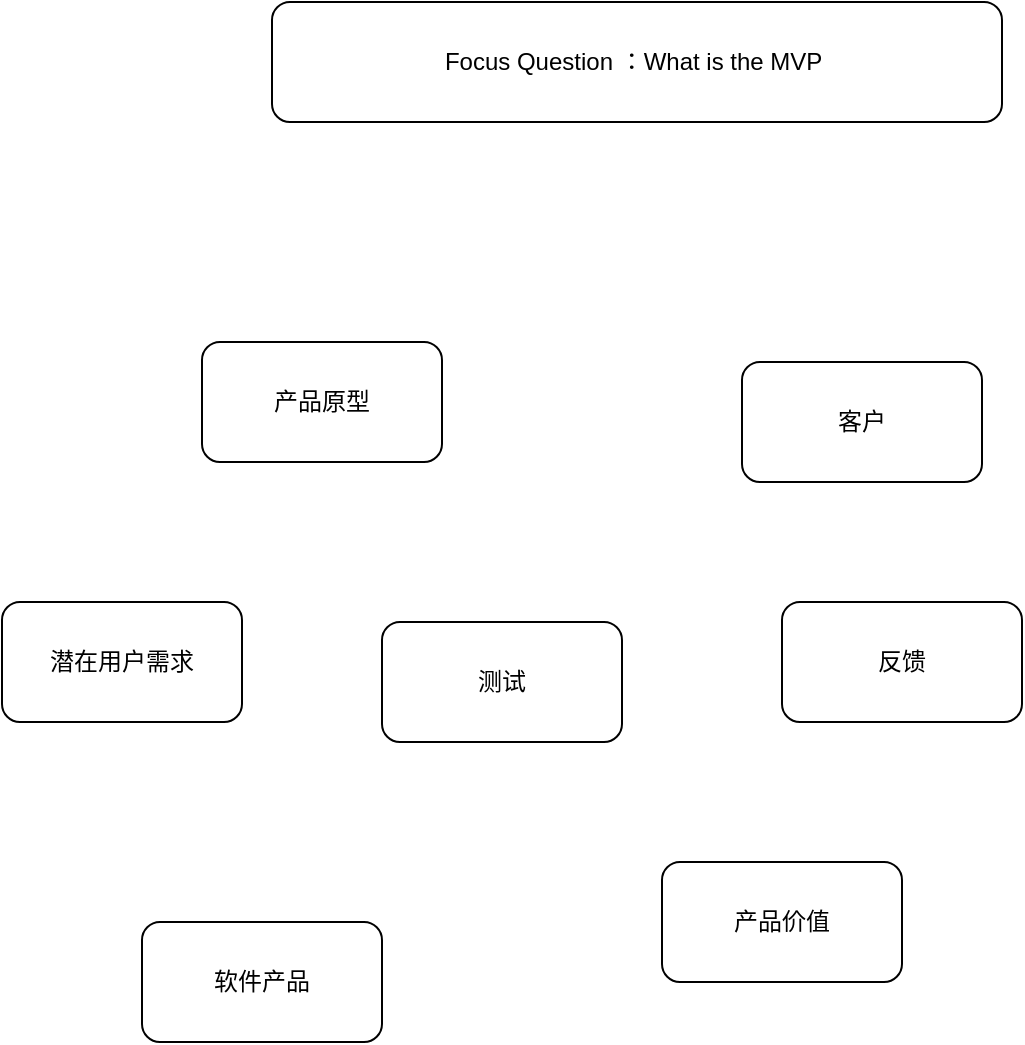 <mxfile version="20.1.4" type="github">
  <diagram id="xvUX5qQLCBp6dpglBEQe" name="Page-1">
    <mxGraphModel dx="1422" dy="761" grid="1" gridSize="10" guides="1" tooltips="1" connect="1" arrows="1" fold="1" page="1" pageScale="1" pageWidth="850" pageHeight="1100" math="0" shadow="0">
      <root>
        <mxCell id="0" />
        <mxCell id="1" parent="0" />
        <mxCell id="Z29zKsFdyH_NHhmtxofu-5" value="Focus Question ：What is the MVP&amp;nbsp;" style="rounded=1;whiteSpace=wrap;html=1;" vertex="1" parent="1">
          <mxGeometry x="215" y="90" width="365" height="60" as="geometry" />
        </mxCell>
        <mxCell id="Z29zKsFdyH_NHhmtxofu-6" value="客户" style="rounded=1;whiteSpace=wrap;html=1;" vertex="1" parent="1">
          <mxGeometry x="450" y="270" width="120" height="60" as="geometry" />
        </mxCell>
        <mxCell id="Z29zKsFdyH_NHhmtxofu-7" value="产品原型" style="rounded=1;whiteSpace=wrap;html=1;" vertex="1" parent="1">
          <mxGeometry x="180" y="260" width="120" height="60" as="geometry" />
        </mxCell>
        <mxCell id="Z29zKsFdyH_NHhmtxofu-8" value="测试" style="rounded=1;whiteSpace=wrap;html=1;" vertex="1" parent="1">
          <mxGeometry x="270" y="400" width="120" height="60" as="geometry" />
        </mxCell>
        <mxCell id="Z29zKsFdyH_NHhmtxofu-9" value="反馈" style="rounded=1;whiteSpace=wrap;html=1;" vertex="1" parent="1">
          <mxGeometry x="470" y="390" width="120" height="60" as="geometry" />
        </mxCell>
        <mxCell id="Z29zKsFdyH_NHhmtxofu-10" value="潜在用户需求" style="rounded=1;whiteSpace=wrap;html=1;" vertex="1" parent="1">
          <mxGeometry x="80" y="390" width="120" height="60" as="geometry" />
        </mxCell>
        <mxCell id="Z29zKsFdyH_NHhmtxofu-12" value="产品价值" style="rounded=1;whiteSpace=wrap;html=1;" vertex="1" parent="1">
          <mxGeometry x="410" y="520" width="120" height="60" as="geometry" />
        </mxCell>
        <mxCell id="Z29zKsFdyH_NHhmtxofu-13" value="软件产品" style="rounded=1;whiteSpace=wrap;html=1;" vertex="1" parent="1">
          <mxGeometry x="150" y="550" width="120" height="60" as="geometry" />
        </mxCell>
      </root>
    </mxGraphModel>
  </diagram>
</mxfile>
